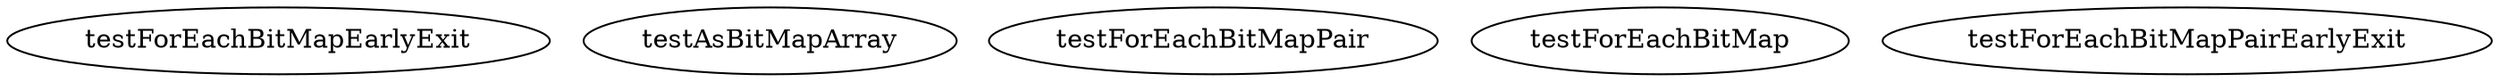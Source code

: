 digraph G {
testForEachBitMapEarlyExit;
testAsBitMapArray;
testForEachBitMapPair;
testForEachBitMap;
testForEachBitMapPairEarlyExit;
}